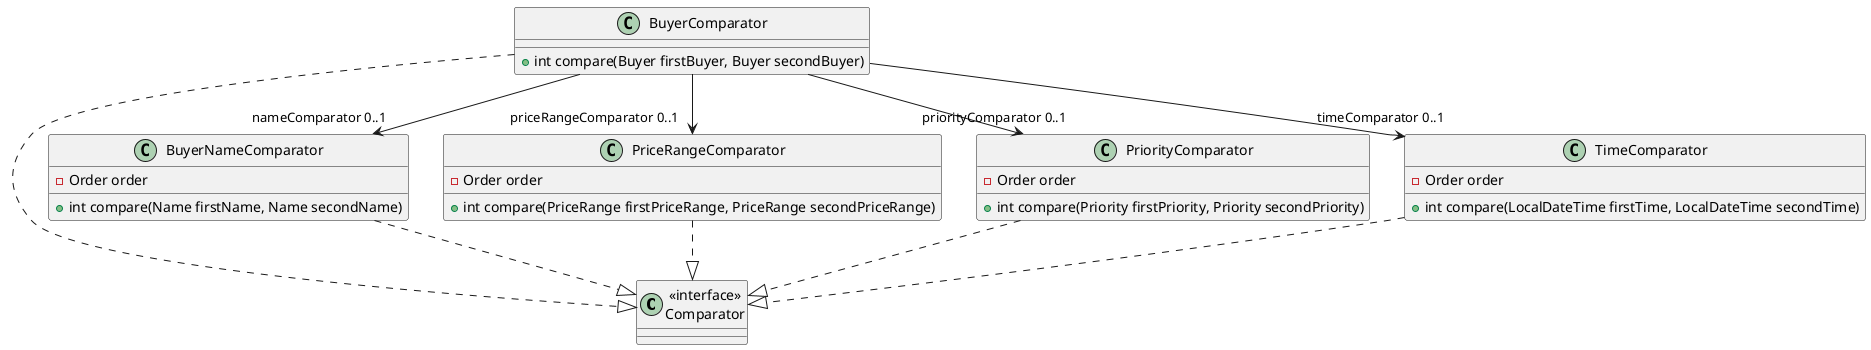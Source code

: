 @startuml
'https://plantuml.com/class-diagram

Class "<<interface>>\nComparator" as Comparator

Class BuyerComparator {
+ int compare(Buyer firstBuyer, Buyer secondBuyer)
}

class BuyerNameComparator {
- Order order
+ int compare(Name firstName, Name secondName)
}

class PriceRangeComparator {
- Order order
+ int compare(PriceRange firstPriceRange, PriceRange secondPriceRange)
}

class PriorityComparator {
- Order order
+ int compare(Priority firstPriority, Priority secondPriority)
}

class TimeComparator {
- Order order
+ int compare(LocalDateTime firstTime, LocalDateTime secondTime)
}

BuyerComparator ..|> Comparator
BuyerNameComparator ..|> Comparator
PriceRangeComparator ..|> Comparator
PriorityComparator ..|> Comparator
TimeComparator ..|> Comparator

BuyerComparator --> "nameComparator 0..1" BuyerNameComparator
BuyerComparator --> "priceRangeComparator 0..1" PriceRangeComparator
BuyerComparator --> "priorityComparator 0..1" PriorityComparator
BuyerComparator --> "timeComparator 0..1" TimeComparator

@enduml
